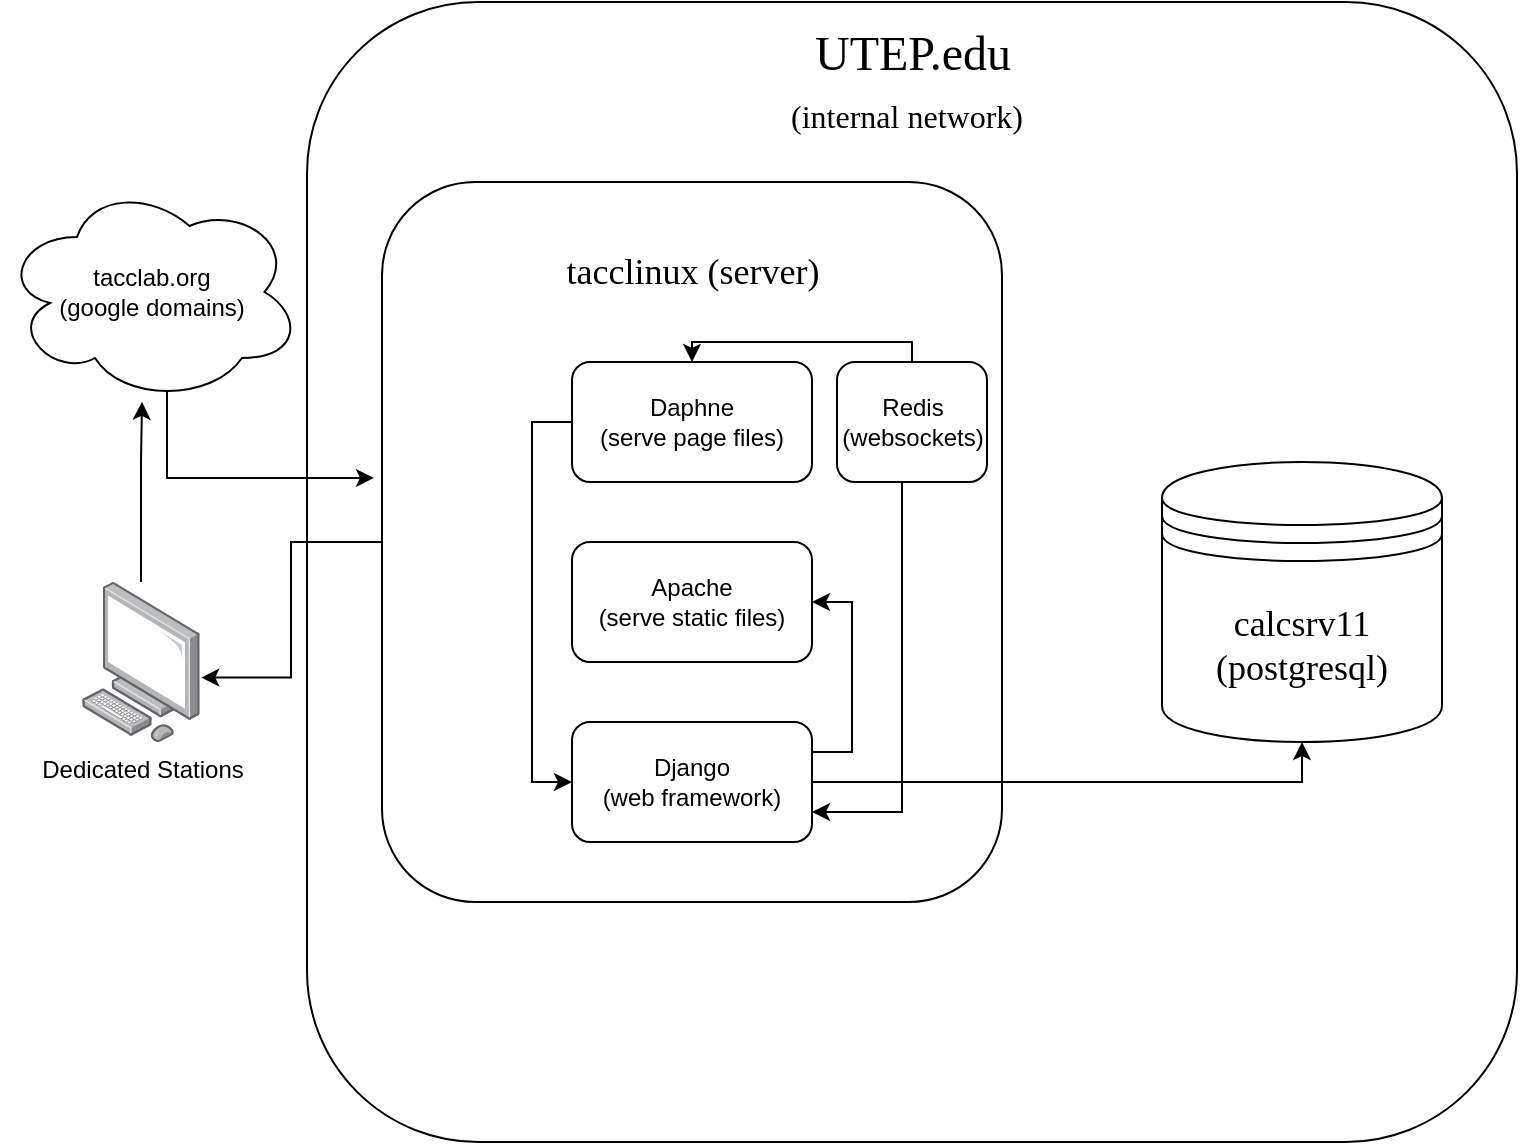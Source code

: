 <mxfile version="21.7.4" type="device">
  <diagram name="Page-1" id="YMwYUpeAtMog64VNF7rA">
    <mxGraphModel dx="1195" dy="1758" grid="1" gridSize="10" guides="1" tooltips="1" connect="1" arrows="1" fold="1" page="1" pageScale="1" pageWidth="850" pageHeight="1100" math="0" shadow="0">
      <root>
        <mxCell id="0" />
        <mxCell id="1" parent="0" />
        <mxCell id="xfVQPXcTFt1CaZBx9VX3-21" value="" style="rounded=1;whiteSpace=wrap;html=1;" vertex="1" parent="1">
          <mxGeometry x="202.5" y="-40" width="605" height="570" as="geometry" />
        </mxCell>
        <mxCell id="xfVQPXcTFt1CaZBx9VX3-1" value="&lt;font face=&quot;Verdana&quot; style=&quot;font-size: 18px;&quot;&gt;calcsrv11&lt;br&gt;(postgresql)&lt;/font&gt;" style="shape=datastore;whiteSpace=wrap;html=1;" vertex="1" parent="1">
          <mxGeometry x="630" y="190" width="140" height="140" as="geometry" />
        </mxCell>
        <mxCell id="xfVQPXcTFt1CaZBx9VX3-20" style="edgeStyle=orthogonalEdgeStyle;rounded=0;orthogonalLoop=1;jettySize=auto;html=1;entryX=1.01;entryY=0.597;entryDx=0;entryDy=0;entryPerimeter=0;" edge="1" parent="1" source="xfVQPXcTFt1CaZBx9VX3-2" target="xfVQPXcTFt1CaZBx9VX3-12">
          <mxGeometry relative="1" as="geometry" />
        </mxCell>
        <mxCell id="xfVQPXcTFt1CaZBx9VX3-2" value="" style="rounded=1;whiteSpace=wrap;html=1;" vertex="1" parent="1">
          <mxGeometry x="240" y="50" width="310" height="360" as="geometry" />
        </mxCell>
        <mxCell id="xfVQPXcTFt1CaZBx9VX3-7" style="edgeStyle=orthogonalEdgeStyle;rounded=0;orthogonalLoop=1;jettySize=auto;html=1;exitX=1;exitY=0.5;exitDx=0;exitDy=0;entryX=0.5;entryY=1;entryDx=0;entryDy=0;" edge="1" parent="1" source="xfVQPXcTFt1CaZBx9VX3-3" target="xfVQPXcTFt1CaZBx9VX3-1">
          <mxGeometry relative="1" as="geometry" />
        </mxCell>
        <mxCell id="xfVQPXcTFt1CaZBx9VX3-8" style="edgeStyle=orthogonalEdgeStyle;rounded=0;orthogonalLoop=1;jettySize=auto;html=1;exitX=1;exitY=0.25;exitDx=0;exitDy=0;entryX=1;entryY=0.5;entryDx=0;entryDy=0;" edge="1" parent="1" source="xfVQPXcTFt1CaZBx9VX3-3" target="xfVQPXcTFt1CaZBx9VX3-4">
          <mxGeometry relative="1" as="geometry" />
        </mxCell>
        <mxCell id="xfVQPXcTFt1CaZBx9VX3-3" value="Django&lt;br&gt;(web framework)" style="rounded=1;whiteSpace=wrap;html=1;" vertex="1" parent="1">
          <mxGeometry x="335" y="320" width="120" height="60" as="geometry" />
        </mxCell>
        <mxCell id="xfVQPXcTFt1CaZBx9VX3-4" value="Apache&lt;br&gt;(serve static files)" style="rounded=1;whiteSpace=wrap;html=1;" vertex="1" parent="1">
          <mxGeometry x="335" y="230" width="120" height="60" as="geometry" />
        </mxCell>
        <mxCell id="xfVQPXcTFt1CaZBx9VX3-9" style="edgeStyle=orthogonalEdgeStyle;rounded=0;orthogonalLoop=1;jettySize=auto;html=1;exitX=0;exitY=0.5;exitDx=0;exitDy=0;entryX=0;entryY=0.5;entryDx=0;entryDy=0;" edge="1" parent="1" source="xfVQPXcTFt1CaZBx9VX3-5" target="xfVQPXcTFt1CaZBx9VX3-3">
          <mxGeometry relative="1" as="geometry" />
        </mxCell>
        <mxCell id="xfVQPXcTFt1CaZBx9VX3-5" value="Daphne&lt;br&gt;(serve page files)" style="rounded=1;whiteSpace=wrap;html=1;" vertex="1" parent="1">
          <mxGeometry x="335" y="140" width="120" height="60" as="geometry" />
        </mxCell>
        <mxCell id="xfVQPXcTFt1CaZBx9VX3-6" value="&lt;font face=&quot;Verdana&quot; style=&quot;font-size: 18px;&quot;&gt;tacclinux (server)&lt;/font&gt;" style="text;strokeColor=none;align=center;fillColor=none;html=1;verticalAlign=middle;whiteSpace=wrap;rounded=0;" vertex="1" parent="1">
          <mxGeometry x="322.5" y="70" width="145" height="50" as="geometry" />
        </mxCell>
        <mxCell id="xfVQPXcTFt1CaZBx9VX3-11" style="edgeStyle=orthogonalEdgeStyle;rounded=0;orthogonalLoop=1;jettySize=auto;html=1;exitX=0.55;exitY=0.95;exitDx=0;exitDy=0;exitPerimeter=0;entryX=-0.013;entryY=0.411;entryDx=0;entryDy=0;entryPerimeter=0;" edge="1" parent="1" source="xfVQPXcTFt1CaZBx9VX3-10" target="xfVQPXcTFt1CaZBx9VX3-2">
          <mxGeometry relative="1" as="geometry">
            <Array as="points">
              <mxPoint x="133" y="198" />
            </Array>
          </mxGeometry>
        </mxCell>
        <mxCell id="xfVQPXcTFt1CaZBx9VX3-10" value="tacclab.org&lt;br&gt;(google domains)" style="ellipse;shape=cloud;whiteSpace=wrap;html=1;" vertex="1" parent="1">
          <mxGeometry x="50" y="50" width="150" height="110" as="geometry" />
        </mxCell>
        <mxCell id="xfVQPXcTFt1CaZBx9VX3-13" value="" style="edgeStyle=orthogonalEdgeStyle;rounded=0;orthogonalLoop=1;jettySize=auto;html=1;" edge="1" parent="1" source="xfVQPXcTFt1CaZBx9VX3-12" target="xfVQPXcTFt1CaZBx9VX3-10">
          <mxGeometry relative="1" as="geometry">
            <Array as="points">
              <mxPoint x="120" y="190" />
              <mxPoint x="120" y="190" />
            </Array>
          </mxGeometry>
        </mxCell>
        <mxCell id="xfVQPXcTFt1CaZBx9VX3-12" value="Dedicated Stations" style="image;points=[];aspect=fixed;html=1;align=center;shadow=0;dashed=0;image=img/lib/allied_telesis/computer_and_terminals/Personal_Computer.svg;" vertex="1" parent="1">
          <mxGeometry x="90" y="250" width="59.03" height="80" as="geometry" />
        </mxCell>
        <mxCell id="xfVQPXcTFt1CaZBx9VX3-16" style="edgeStyle=orthogonalEdgeStyle;rounded=0;orthogonalLoop=1;jettySize=auto;html=1;entryX=1;entryY=0.75;entryDx=0;entryDy=0;" edge="1" parent="1" source="xfVQPXcTFt1CaZBx9VX3-14" target="xfVQPXcTFt1CaZBx9VX3-3">
          <mxGeometry relative="1" as="geometry">
            <Array as="points">
              <mxPoint x="500" y="365" />
            </Array>
          </mxGeometry>
        </mxCell>
        <mxCell id="xfVQPXcTFt1CaZBx9VX3-19" style="edgeStyle=orthogonalEdgeStyle;rounded=0;orthogonalLoop=1;jettySize=auto;html=1;exitX=0.5;exitY=0;exitDx=0;exitDy=0;entryX=0.5;entryY=0;entryDx=0;entryDy=0;" edge="1" parent="1" source="xfVQPXcTFt1CaZBx9VX3-14" target="xfVQPXcTFt1CaZBx9VX3-5">
          <mxGeometry relative="1" as="geometry">
            <Array as="points">
              <mxPoint x="505" y="130" />
              <mxPoint x="395" y="130" />
            </Array>
          </mxGeometry>
        </mxCell>
        <mxCell id="xfVQPXcTFt1CaZBx9VX3-14" value="Redis&lt;br&gt;(websockets)" style="rounded=1;whiteSpace=wrap;html=1;" vertex="1" parent="1">
          <mxGeometry x="467.5" y="140" width="75" height="60" as="geometry" />
        </mxCell>
        <mxCell id="xfVQPXcTFt1CaZBx9VX3-23" value="&lt;font face=&quot;Verdana&quot; style=&quot;&quot;&gt;&lt;span style=&quot;font-size: 24px;&quot;&gt;UTEP.edu&lt;/span&gt;&lt;br&gt;&lt;/font&gt;&lt;font size=&quot;3&quot; face=&quot;Verdana&quot; style=&quot;&quot;&gt;(internal network)&lt;/font&gt;&lt;font face=&quot;Verdana&quot; style=&quot;font-size: 24px;&quot;&gt;&amp;nbsp;&lt;/font&gt;" style="text;strokeColor=none;align=center;fillColor=none;html=1;verticalAlign=middle;whiteSpace=wrap;rounded=0;" vertex="1" parent="1">
          <mxGeometry x="402.5" y="-30" width="205" height="60" as="geometry" />
        </mxCell>
      </root>
    </mxGraphModel>
  </diagram>
</mxfile>
